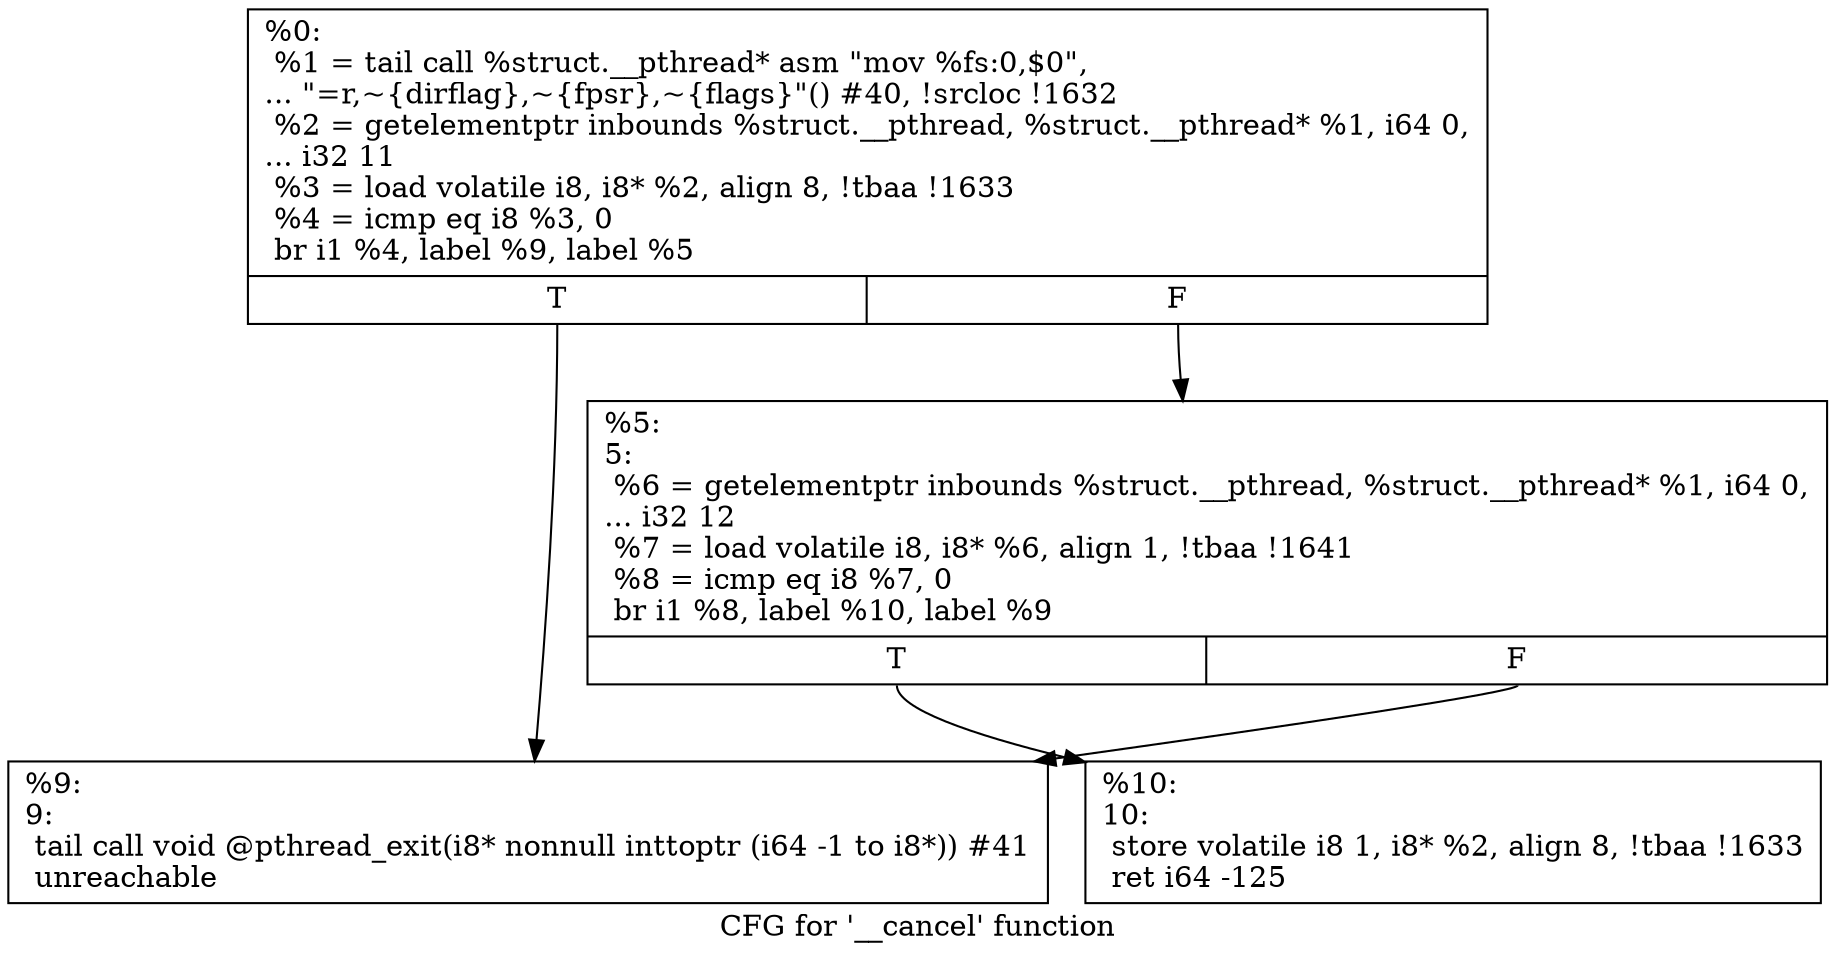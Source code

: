 digraph "CFG for '__cancel' function" {
	label="CFG for '__cancel' function";

	Node0x1b64790 [shape=record,label="{%0:\l  %1 = tail call %struct.__pthread* asm \"mov %fs:0,$0\",\l... \"=r,~\{dirflag\},~\{fpsr\},~\{flags\}\"() #40, !srcloc !1632\l  %2 = getelementptr inbounds %struct.__pthread, %struct.__pthread* %1, i64 0,\l... i32 11\l  %3 = load volatile i8, i8* %2, align 8, !tbaa !1633\l  %4 = icmp eq i8 %3, 0\l  br i1 %4, label %9, label %5\l|{<s0>T|<s1>F}}"];
	Node0x1b64790:s0 -> Node0x1b65130;
	Node0x1b64790:s1 -> Node0x1b650e0;
	Node0x1b650e0 [shape=record,label="{%5:\l5:                                                \l  %6 = getelementptr inbounds %struct.__pthread, %struct.__pthread* %1, i64 0,\l... i32 12\l  %7 = load volatile i8, i8* %6, align 1, !tbaa !1641\l  %8 = icmp eq i8 %7, 0\l  br i1 %8, label %10, label %9\l|{<s0>T|<s1>F}}"];
	Node0x1b650e0:s0 -> Node0x1b65180;
	Node0x1b650e0:s1 -> Node0x1b65130;
	Node0x1b65130 [shape=record,label="{%9:\l9:                                                \l  tail call void @pthread_exit(i8* nonnull inttoptr (i64 -1 to i8*)) #41\l  unreachable\l}"];
	Node0x1b65180 [shape=record,label="{%10:\l10:                                               \l  store volatile i8 1, i8* %2, align 8, !tbaa !1633\l  ret i64 -125\l}"];
}
